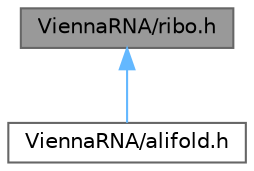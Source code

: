 digraph "ViennaRNA/ribo.h"
{
 // INTERACTIVE_SVG=YES
 // LATEX_PDF_SIZE
  bgcolor="transparent";
  edge [fontname=Helvetica,fontsize=10,labelfontname=Helvetica,labelfontsize=10];
  node [fontname=Helvetica,fontsize=10,shape=box,height=0.2,width=0.4];
  Node1 [label="ViennaRNA/ribo.h",height=0.2,width=0.4,color="gray40", fillcolor="grey60", style="filled", fontcolor="black",tooltip="Parse RiboSum Scoring Matrices for Covariance Scoring of Alignments."];
  Node1 -> Node2 [dir="back",color="steelblue1",style="solid"];
  Node2 [label="ViennaRNA/alifold.h",height=0.2,width=0.4,color="grey40", fillcolor="white", style="filled",URL="$alifold_8h.html",tooltip="Functions for comparative structure prediction using RNA sequence alignments."];
}
